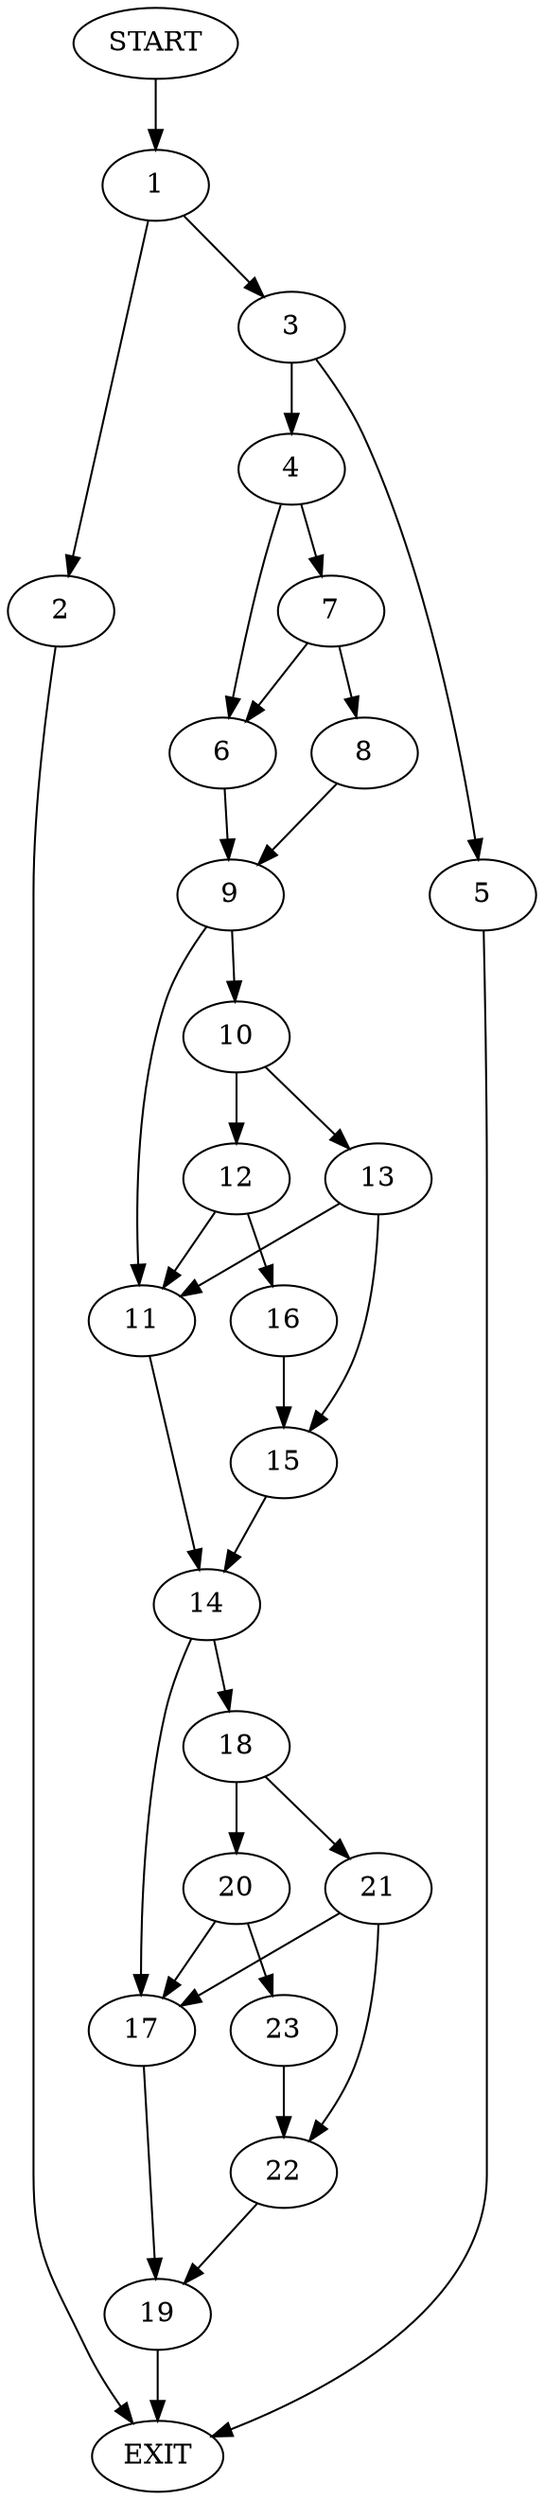 digraph {
0 [label="START"]
24 [label="EXIT"]
0 -> 1
1 -> 2
1 -> 3
3 -> 4
3 -> 5
2 -> 24
4 -> 6
4 -> 7
5 -> 24
7 -> 6
7 -> 8
6 -> 9
8 -> 9
9 -> 10
9 -> 11
10 -> 12
10 -> 13
11 -> 14
13 -> 11
13 -> 15
12 -> 16
12 -> 11
16 -> 15
15 -> 14
14 -> 17
14 -> 18
17 -> 19
18 -> 20
18 -> 21
21 -> 22
21 -> 17
20 -> 23
20 -> 17
23 -> 22
22 -> 19
19 -> 24
}
